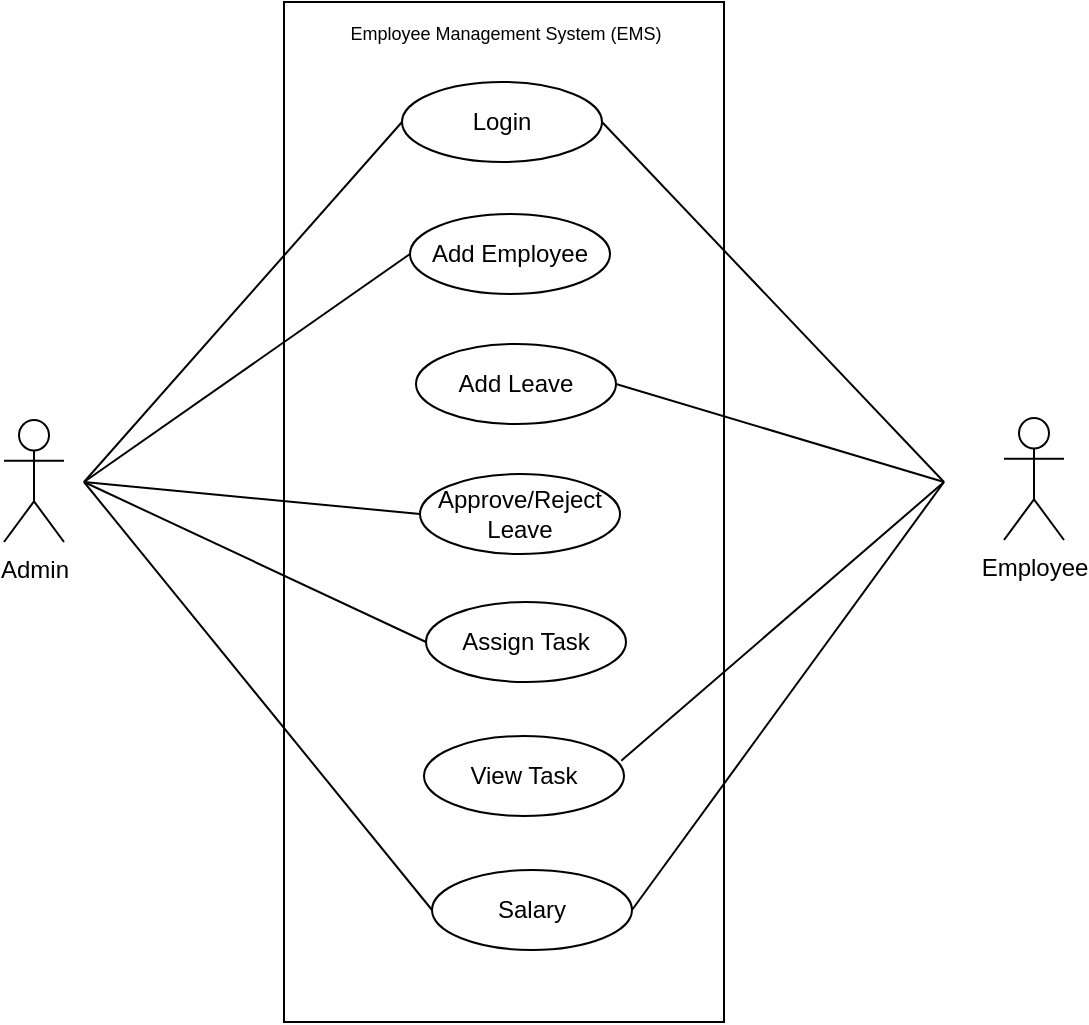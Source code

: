 <mxfile version="22.1.11" type="github">
  <diagram name="Page-1" id="D1wTHOpoCVznK_a-yqN4">
    <mxGraphModel dx="1500" dy="746" grid="1" gridSize="10" guides="1" tooltips="1" connect="1" arrows="1" fold="1" page="1" pageScale="1" pageWidth="827" pageHeight="1169" math="0" shadow="0">
      <root>
        <mxCell id="0" />
        <mxCell id="1" parent="0" />
        <mxCell id="9IPaRKAsTYbbkbORtt6L-1" value="" style="rounded=0;whiteSpace=wrap;html=1;" parent="1" vertex="1">
          <mxGeometry x="220" y="170" width="220" height="510" as="geometry" />
        </mxCell>
        <mxCell id="9IPaRKAsTYbbkbORtt6L-2" value="Add Employee" style="ellipse;whiteSpace=wrap;html=1;" parent="1" vertex="1">
          <mxGeometry x="283" y="276" width="100" height="40" as="geometry" />
        </mxCell>
        <mxCell id="9IPaRKAsTYbbkbORtt6L-9" value="Admin" style="shape=umlActor;verticalLabelPosition=bottom;verticalAlign=top;html=1;outlineConnect=0;" parent="1" vertex="1">
          <mxGeometry x="80" y="379" width="30" height="61" as="geometry" />
        </mxCell>
        <mxCell id="9IPaRKAsTYbbkbORtt6L-10" value="Employee" style="shape=umlActor;verticalLabelPosition=bottom;verticalAlign=top;html=1;outlineConnect=0;" parent="1" vertex="1">
          <mxGeometry x="580" y="378" width="30" height="61" as="geometry" />
        </mxCell>
        <mxCell id="9IPaRKAsTYbbkbORtt6L-18" value="" style="endArrow=none;html=1;rounded=0;entryX=0;entryY=0.5;entryDx=0;entryDy=0;" parent="1" target="9IPaRKAsTYbbkbORtt6L-2" edge="1">
          <mxGeometry width="50" height="50" relative="1" as="geometry">
            <mxPoint x="120" y="410" as="sourcePoint" />
            <mxPoint x="170" y="360" as="targetPoint" />
          </mxGeometry>
        </mxCell>
        <mxCell id="9IPaRKAsTYbbkbORtt6L-19" value="" style="endArrow=none;html=1;rounded=0;entryX=0;entryY=0.5;entryDx=0;entryDy=0;" parent="1" target="YwCqKWVe5QCVc16ujapD-2" edge="1">
          <mxGeometry width="50" height="50" relative="1" as="geometry">
            <mxPoint x="120" y="410" as="sourcePoint" />
            <mxPoint x="280" y="352" as="targetPoint" />
          </mxGeometry>
        </mxCell>
        <mxCell id="9IPaRKAsTYbbkbORtt6L-20" value="" style="endArrow=none;html=1;rounded=0;entryX=0;entryY=0.5;entryDx=0;entryDy=0;" parent="1" target="YwCqKWVe5QCVc16ujapD-6" edge="1">
          <mxGeometry width="50" height="50" relative="1" as="geometry">
            <mxPoint x="120" y="410" as="sourcePoint" />
            <mxPoint x="270" y="638" as="targetPoint" />
          </mxGeometry>
        </mxCell>
        <mxCell id="9IPaRKAsTYbbkbORtt6L-21" value="" style="endArrow=none;html=1;rounded=0;entryX=0;entryY=0.5;entryDx=0;entryDy=0;" parent="1" target="YwCqKWVe5QCVc16ujapD-5" edge="1">
          <mxGeometry width="50" height="50" relative="1" as="geometry">
            <mxPoint x="120" y="410" as="sourcePoint" />
            <mxPoint x="284.18" y="545.72" as="targetPoint" />
            <Array as="points" />
          </mxGeometry>
        </mxCell>
        <mxCell id="9IPaRKAsTYbbkbORtt6L-24" value="" style="endArrow=none;html=1;rounded=0;entryX=0;entryY=0.5;entryDx=0;entryDy=0;" parent="1" target="YwCqKWVe5QCVc16ujapD-3" edge="1">
          <mxGeometry width="50" height="50" relative="1" as="geometry">
            <mxPoint x="120" y="410" as="sourcePoint" />
            <mxPoint x="280" y="410" as="targetPoint" />
          </mxGeometry>
        </mxCell>
        <mxCell id="9IPaRKAsTYbbkbORtt6L-27" value="" style="endArrow=none;html=1;rounded=0;exitX=1;exitY=0.5;exitDx=0;exitDy=0;" parent="1" source="YwCqKWVe5QCVc16ujapD-1" edge="1">
          <mxGeometry width="50" height="50" relative="1" as="geometry">
            <mxPoint x="380" y="280" as="sourcePoint" />
            <mxPoint x="550" y="410" as="targetPoint" />
          </mxGeometry>
        </mxCell>
        <mxCell id="9IPaRKAsTYbbkbORtt6L-29" value="" style="endArrow=none;html=1;rounded=0;exitX=1;exitY=0.5;exitDx=0;exitDy=0;" parent="1" source="YwCqKWVe5QCVc16ujapD-5" edge="1">
          <mxGeometry width="50" height="50" relative="1" as="geometry">
            <mxPoint x="390" y="551" as="sourcePoint" />
            <mxPoint x="550" y="410" as="targetPoint" />
          </mxGeometry>
        </mxCell>
        <mxCell id="9IPaRKAsTYbbkbORtt6L-30" value="" style="endArrow=none;html=1;rounded=0;exitX=0.986;exitY=0.31;exitDx=0;exitDy=0;exitPerimeter=0;" parent="1" source="YwCqKWVe5QCVc16ujapD-4" edge="1">
          <mxGeometry width="50" height="50" relative="1" as="geometry">
            <mxPoint x="390" y="481.5" as="sourcePoint" />
            <mxPoint x="550" y="410" as="targetPoint" />
          </mxGeometry>
        </mxCell>
        <mxCell id="9IPaRKAsTYbbkbORtt6L-31" value="" style="endArrow=none;html=1;rounded=0;exitX=1;exitY=0.5;exitDx=0;exitDy=0;" parent="1" source="YwCqKWVe5QCVc16ujapD-6" edge="1">
          <mxGeometry width="50" height="50" relative="1" as="geometry">
            <mxPoint x="390" y="638" as="sourcePoint" />
            <mxPoint x="550" y="410" as="targetPoint" />
          </mxGeometry>
        </mxCell>
        <mxCell id="YwCqKWVe5QCVc16ujapD-1" value="Add Leave" style="ellipse;whiteSpace=wrap;html=1;" vertex="1" parent="1">
          <mxGeometry x="286" y="341" width="100" height="40" as="geometry" />
        </mxCell>
        <mxCell id="YwCqKWVe5QCVc16ujapD-2" value="Approve/Reject Leave" style="ellipse;whiteSpace=wrap;html=1;" vertex="1" parent="1">
          <mxGeometry x="288" y="406" width="100" height="40" as="geometry" />
        </mxCell>
        <mxCell id="YwCqKWVe5QCVc16ujapD-3" value="Assign Task" style="ellipse;whiteSpace=wrap;html=1;" vertex="1" parent="1">
          <mxGeometry x="291" y="470" width="100" height="40" as="geometry" />
        </mxCell>
        <mxCell id="YwCqKWVe5QCVc16ujapD-4" value="View Task" style="ellipse;whiteSpace=wrap;html=1;" vertex="1" parent="1">
          <mxGeometry x="290" y="537" width="100" height="40" as="geometry" />
        </mxCell>
        <mxCell id="YwCqKWVe5QCVc16ujapD-5" value="Salary" style="ellipse;whiteSpace=wrap;html=1;" vertex="1" parent="1">
          <mxGeometry x="294" y="604" width="100" height="40" as="geometry" />
        </mxCell>
        <mxCell id="YwCqKWVe5QCVc16ujapD-6" value="Login" style="ellipse;whiteSpace=wrap;html=1;" vertex="1" parent="1">
          <mxGeometry x="279" y="210" width="100" height="40" as="geometry" />
        </mxCell>
        <mxCell id="YwCqKWVe5QCVc16ujapD-9" value="&lt;font style=&quot;font-size: 9px;&quot;&gt;Employee Management System (EMS)&lt;/font&gt;" style="text;html=1;strokeColor=none;fillColor=none;align=center;verticalAlign=middle;whiteSpace=wrap;rounded=0;" vertex="1" parent="1">
          <mxGeometry x="241" y="170" width="180" height="30" as="geometry" />
        </mxCell>
      </root>
    </mxGraphModel>
  </diagram>
</mxfile>
